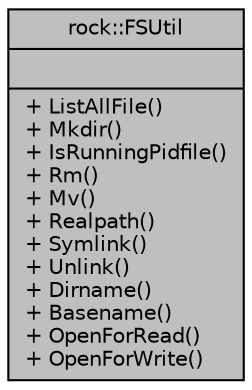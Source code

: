 digraph "rock::FSUtil"
{
 // LATEX_PDF_SIZE
  edge [fontname="Helvetica",fontsize="10",labelfontname="Helvetica",labelfontsize="10"];
  node [fontname="Helvetica",fontsize="10",shape=record];
  Node1 [label="{rock::FSUtil\n||+ ListAllFile()\l+ Mkdir()\l+ IsRunningPidfile()\l+ Rm()\l+ Mv()\l+ Realpath()\l+ Symlink()\l+ Unlink()\l+ Dirname()\l+ Basename()\l+ OpenForRead()\l+ OpenForWrite()\l}",height=0.2,width=0.4,color="black", fillcolor="grey75", style="filled", fontcolor="black",tooltip=" "];
}
